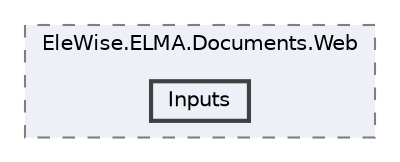 digraph "Web/Modules/EleWise.ELMA.Documents.Web/Inputs"
{
 // LATEX_PDF_SIZE
  bgcolor="transparent";
  edge [fontname=Helvetica,fontsize=10,labelfontname=Helvetica,labelfontsize=10];
  node [fontname=Helvetica,fontsize=10,shape=box,height=0.2,width=0.4];
  compound=true
  subgraph clusterdir_7b30ed932694c4fcdc3e91e9f60fe418 {
    graph [ bgcolor="#edf0f7", pencolor="grey50", label="EleWise.ELMA.Documents.Web", fontname=Helvetica,fontsize=10 style="filled,dashed", URL="dir_7b30ed932694c4fcdc3e91e9f60fe418.html",tooltip=""]
  dir_7adfb910a5ea3d2d17f011f648d9e30d [label="Inputs", fillcolor="#edf0f7", color="grey25", style="filled,bold", URL="dir_7adfb910a5ea3d2d17f011f648d9e30d.html",tooltip=""];
  }
}

